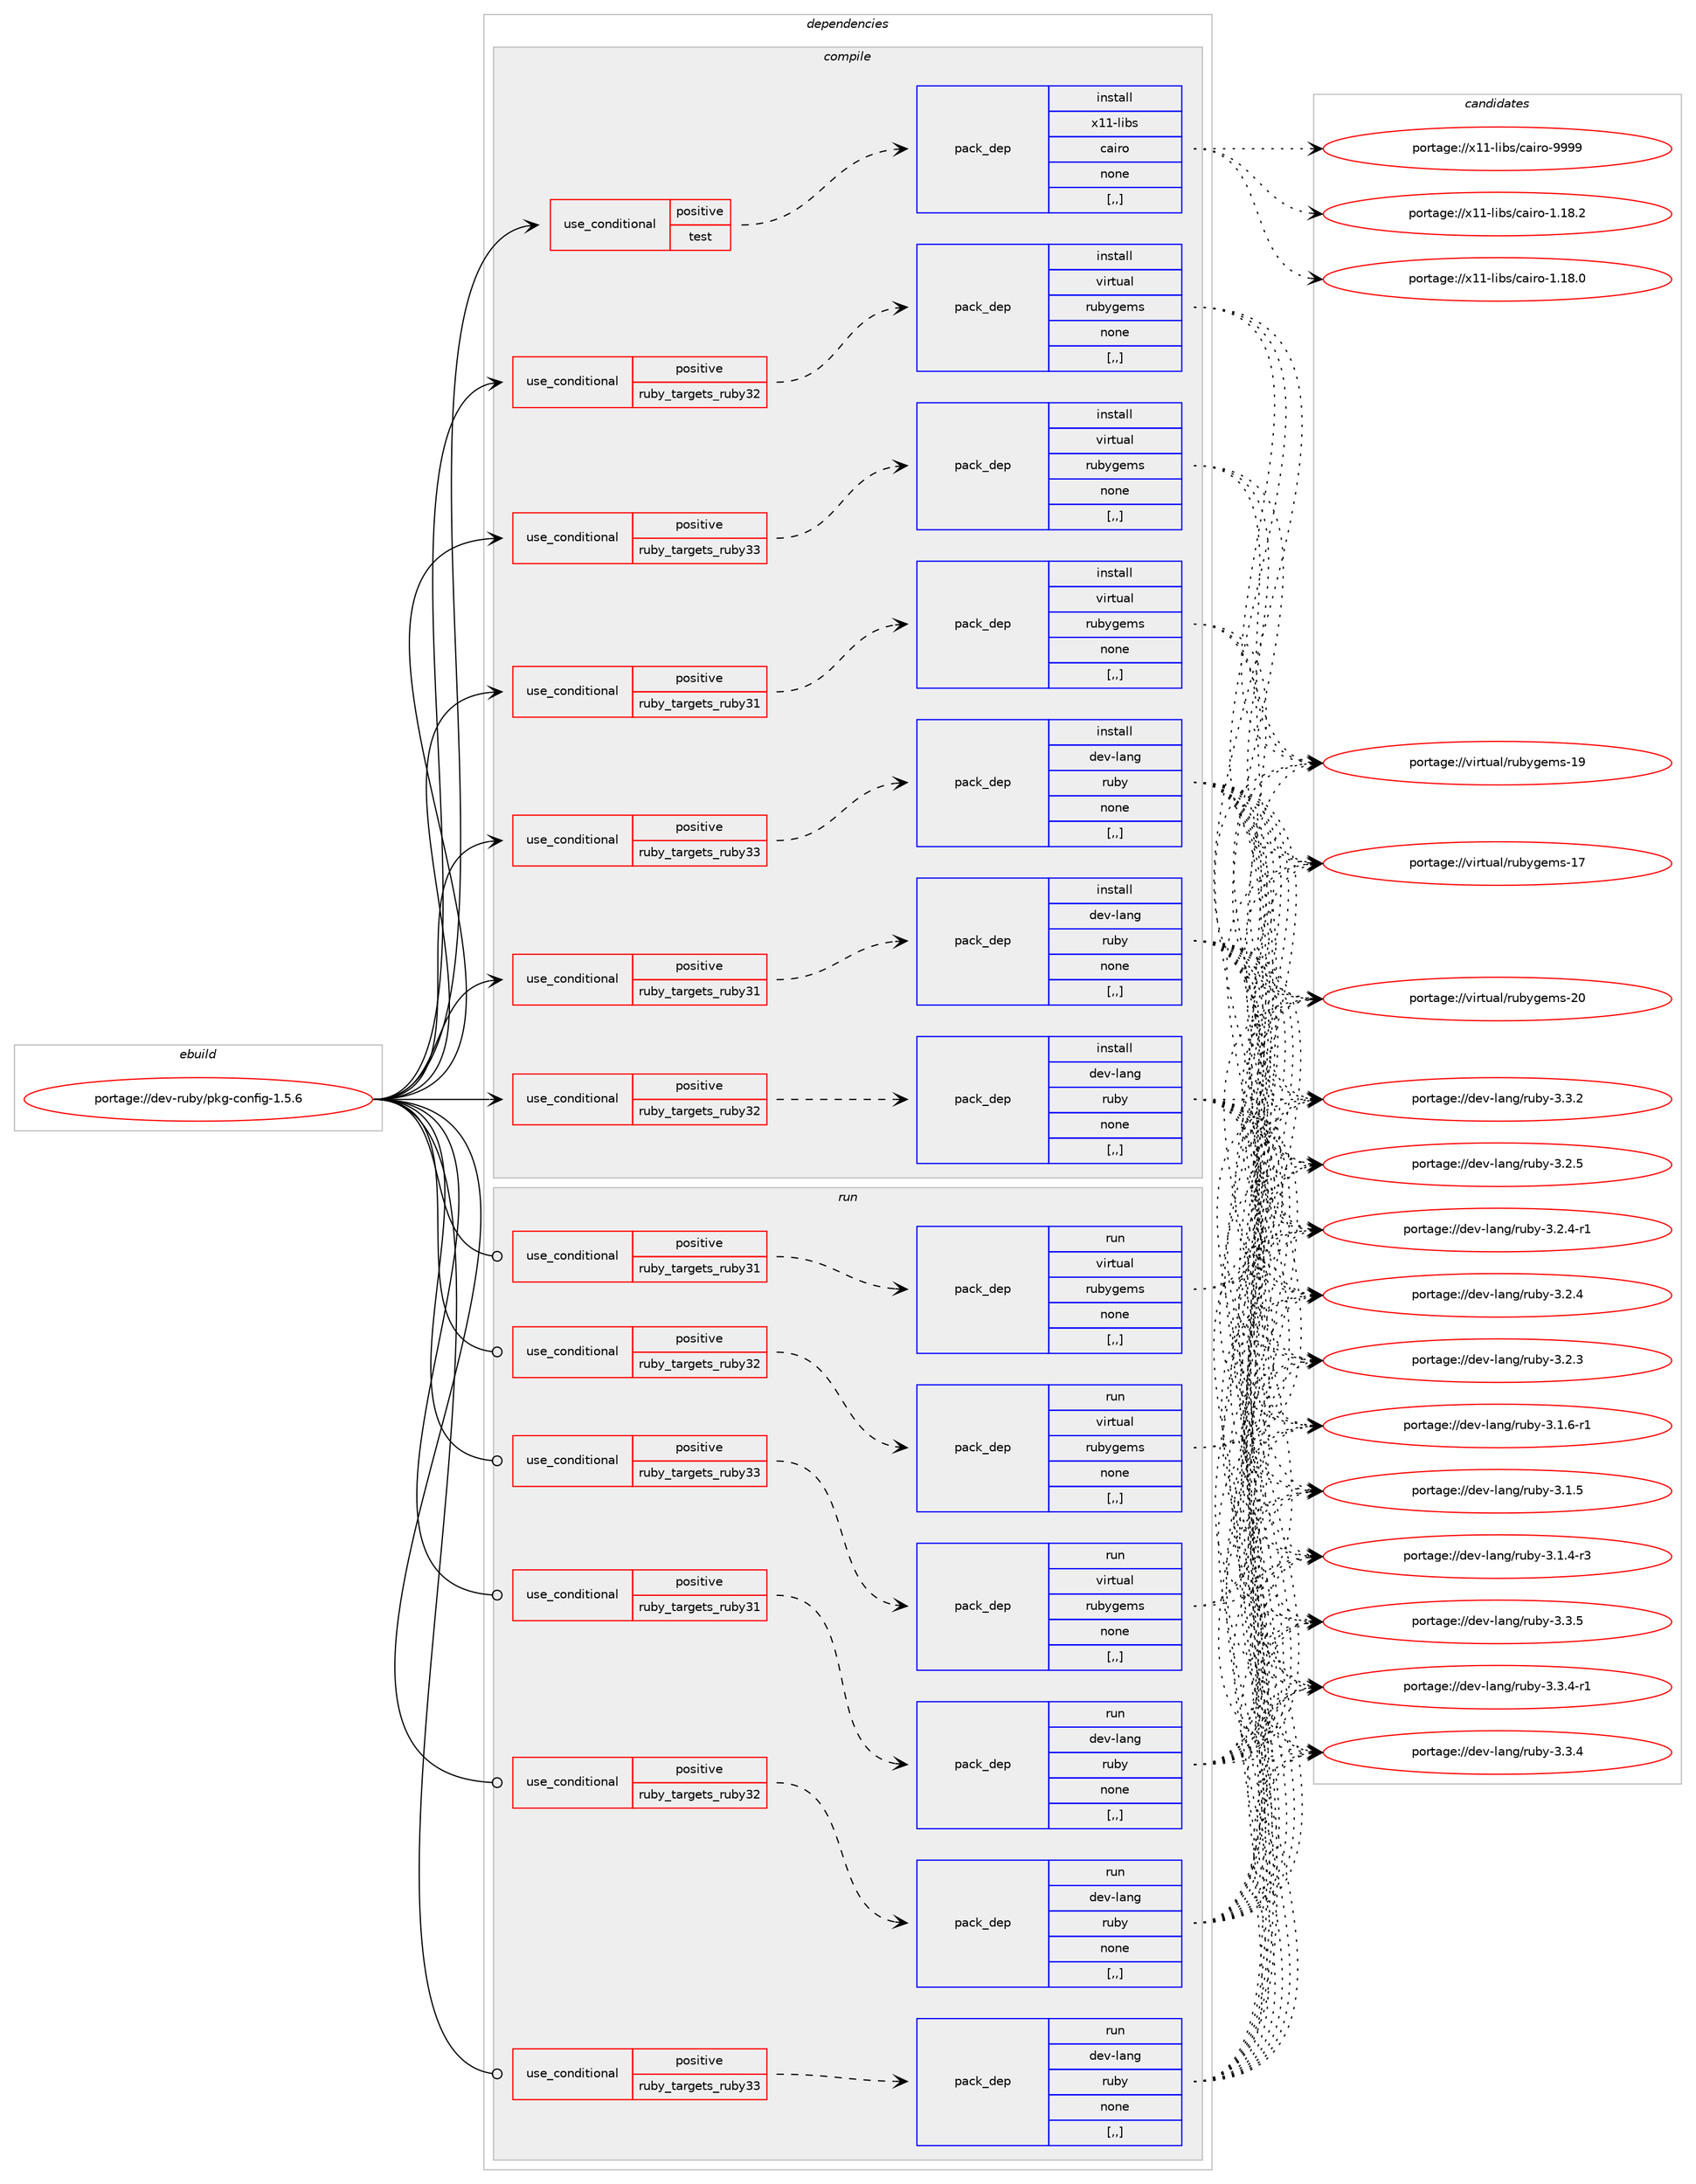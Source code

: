 digraph prolog {

# *************
# Graph options
# *************

newrank=true;
concentrate=true;
compound=true;
graph [rankdir=LR,fontname=Helvetica,fontsize=10,ranksep=1.5];#, ranksep=2.5, nodesep=0.2];
edge  [arrowhead=vee];
node  [fontname=Helvetica,fontsize=10];

# **********
# The ebuild
# **********

subgraph cluster_leftcol {
color=gray;
label=<<i>ebuild</i>>;
id [label="portage://dev-ruby/pkg-config-1.5.6", color=red, width=4, href="../dev-ruby/pkg-config-1.5.6.svg"];
}

# ****************
# The dependencies
# ****************

subgraph cluster_midcol {
color=gray;
label=<<i>dependencies</i>>;
subgraph cluster_compile {
fillcolor="#eeeeee";
style=filled;
label=<<i>compile</i>>;
subgraph cond183705 {
dependency690579 [label=<<TABLE BORDER="0" CELLBORDER="1" CELLSPACING="0" CELLPADDING="4"><TR><TD ROWSPAN="3" CELLPADDING="10">use_conditional</TD></TR><TR><TD>positive</TD></TR><TR><TD>ruby_targets_ruby31</TD></TR></TABLE>>, shape=none, color=red];
subgraph pack501928 {
dependency690580 [label=<<TABLE BORDER="0" CELLBORDER="1" CELLSPACING="0" CELLPADDING="4" WIDTH="220"><TR><TD ROWSPAN="6" CELLPADDING="30">pack_dep</TD></TR><TR><TD WIDTH="110">install</TD></TR><TR><TD>dev-lang</TD></TR><TR><TD>ruby</TD></TR><TR><TD>none</TD></TR><TR><TD>[,,]</TD></TR></TABLE>>, shape=none, color=blue];
}
dependency690579:e -> dependency690580:w [weight=20,style="dashed",arrowhead="vee"];
}
id:e -> dependency690579:w [weight=20,style="solid",arrowhead="vee"];
subgraph cond183706 {
dependency690581 [label=<<TABLE BORDER="0" CELLBORDER="1" CELLSPACING="0" CELLPADDING="4"><TR><TD ROWSPAN="3" CELLPADDING="10">use_conditional</TD></TR><TR><TD>positive</TD></TR><TR><TD>ruby_targets_ruby31</TD></TR></TABLE>>, shape=none, color=red];
subgraph pack501929 {
dependency690582 [label=<<TABLE BORDER="0" CELLBORDER="1" CELLSPACING="0" CELLPADDING="4" WIDTH="220"><TR><TD ROWSPAN="6" CELLPADDING="30">pack_dep</TD></TR><TR><TD WIDTH="110">install</TD></TR><TR><TD>virtual</TD></TR><TR><TD>rubygems</TD></TR><TR><TD>none</TD></TR><TR><TD>[,,]</TD></TR></TABLE>>, shape=none, color=blue];
}
dependency690581:e -> dependency690582:w [weight=20,style="dashed",arrowhead="vee"];
}
id:e -> dependency690581:w [weight=20,style="solid",arrowhead="vee"];
subgraph cond183707 {
dependency690583 [label=<<TABLE BORDER="0" CELLBORDER="1" CELLSPACING="0" CELLPADDING="4"><TR><TD ROWSPAN="3" CELLPADDING="10">use_conditional</TD></TR><TR><TD>positive</TD></TR><TR><TD>ruby_targets_ruby32</TD></TR></TABLE>>, shape=none, color=red];
subgraph pack501930 {
dependency690584 [label=<<TABLE BORDER="0" CELLBORDER="1" CELLSPACING="0" CELLPADDING="4" WIDTH="220"><TR><TD ROWSPAN="6" CELLPADDING="30">pack_dep</TD></TR><TR><TD WIDTH="110">install</TD></TR><TR><TD>dev-lang</TD></TR><TR><TD>ruby</TD></TR><TR><TD>none</TD></TR><TR><TD>[,,]</TD></TR></TABLE>>, shape=none, color=blue];
}
dependency690583:e -> dependency690584:w [weight=20,style="dashed",arrowhead="vee"];
}
id:e -> dependency690583:w [weight=20,style="solid",arrowhead="vee"];
subgraph cond183708 {
dependency690585 [label=<<TABLE BORDER="0" CELLBORDER="1" CELLSPACING="0" CELLPADDING="4"><TR><TD ROWSPAN="3" CELLPADDING="10">use_conditional</TD></TR><TR><TD>positive</TD></TR><TR><TD>ruby_targets_ruby32</TD></TR></TABLE>>, shape=none, color=red];
subgraph pack501931 {
dependency690586 [label=<<TABLE BORDER="0" CELLBORDER="1" CELLSPACING="0" CELLPADDING="4" WIDTH="220"><TR><TD ROWSPAN="6" CELLPADDING="30">pack_dep</TD></TR><TR><TD WIDTH="110">install</TD></TR><TR><TD>virtual</TD></TR><TR><TD>rubygems</TD></TR><TR><TD>none</TD></TR><TR><TD>[,,]</TD></TR></TABLE>>, shape=none, color=blue];
}
dependency690585:e -> dependency690586:w [weight=20,style="dashed",arrowhead="vee"];
}
id:e -> dependency690585:w [weight=20,style="solid",arrowhead="vee"];
subgraph cond183709 {
dependency690587 [label=<<TABLE BORDER="0" CELLBORDER="1" CELLSPACING="0" CELLPADDING="4"><TR><TD ROWSPAN="3" CELLPADDING="10">use_conditional</TD></TR><TR><TD>positive</TD></TR><TR><TD>ruby_targets_ruby33</TD></TR></TABLE>>, shape=none, color=red];
subgraph pack501932 {
dependency690588 [label=<<TABLE BORDER="0" CELLBORDER="1" CELLSPACING="0" CELLPADDING="4" WIDTH="220"><TR><TD ROWSPAN="6" CELLPADDING="30">pack_dep</TD></TR><TR><TD WIDTH="110">install</TD></TR><TR><TD>dev-lang</TD></TR><TR><TD>ruby</TD></TR><TR><TD>none</TD></TR><TR><TD>[,,]</TD></TR></TABLE>>, shape=none, color=blue];
}
dependency690587:e -> dependency690588:w [weight=20,style="dashed",arrowhead="vee"];
}
id:e -> dependency690587:w [weight=20,style="solid",arrowhead="vee"];
subgraph cond183710 {
dependency690589 [label=<<TABLE BORDER="0" CELLBORDER="1" CELLSPACING="0" CELLPADDING="4"><TR><TD ROWSPAN="3" CELLPADDING="10">use_conditional</TD></TR><TR><TD>positive</TD></TR><TR><TD>ruby_targets_ruby33</TD></TR></TABLE>>, shape=none, color=red];
subgraph pack501933 {
dependency690590 [label=<<TABLE BORDER="0" CELLBORDER="1" CELLSPACING="0" CELLPADDING="4" WIDTH="220"><TR><TD ROWSPAN="6" CELLPADDING="30">pack_dep</TD></TR><TR><TD WIDTH="110">install</TD></TR><TR><TD>virtual</TD></TR><TR><TD>rubygems</TD></TR><TR><TD>none</TD></TR><TR><TD>[,,]</TD></TR></TABLE>>, shape=none, color=blue];
}
dependency690589:e -> dependency690590:w [weight=20,style="dashed",arrowhead="vee"];
}
id:e -> dependency690589:w [weight=20,style="solid",arrowhead="vee"];
subgraph cond183711 {
dependency690591 [label=<<TABLE BORDER="0" CELLBORDER="1" CELLSPACING="0" CELLPADDING="4"><TR><TD ROWSPAN="3" CELLPADDING="10">use_conditional</TD></TR><TR><TD>positive</TD></TR><TR><TD>test</TD></TR></TABLE>>, shape=none, color=red];
subgraph pack501934 {
dependency690592 [label=<<TABLE BORDER="0" CELLBORDER="1" CELLSPACING="0" CELLPADDING="4" WIDTH="220"><TR><TD ROWSPAN="6" CELLPADDING="30">pack_dep</TD></TR><TR><TD WIDTH="110">install</TD></TR><TR><TD>x11-libs</TD></TR><TR><TD>cairo</TD></TR><TR><TD>none</TD></TR><TR><TD>[,,]</TD></TR></TABLE>>, shape=none, color=blue];
}
dependency690591:e -> dependency690592:w [weight=20,style="dashed",arrowhead="vee"];
}
id:e -> dependency690591:w [weight=20,style="solid",arrowhead="vee"];
}
subgraph cluster_compileandrun {
fillcolor="#eeeeee";
style=filled;
label=<<i>compile and run</i>>;
}
subgraph cluster_run {
fillcolor="#eeeeee";
style=filled;
label=<<i>run</i>>;
subgraph cond183712 {
dependency690593 [label=<<TABLE BORDER="0" CELLBORDER="1" CELLSPACING="0" CELLPADDING="4"><TR><TD ROWSPAN="3" CELLPADDING="10">use_conditional</TD></TR><TR><TD>positive</TD></TR><TR><TD>ruby_targets_ruby31</TD></TR></TABLE>>, shape=none, color=red];
subgraph pack501935 {
dependency690594 [label=<<TABLE BORDER="0" CELLBORDER="1" CELLSPACING="0" CELLPADDING="4" WIDTH="220"><TR><TD ROWSPAN="6" CELLPADDING="30">pack_dep</TD></TR><TR><TD WIDTH="110">run</TD></TR><TR><TD>dev-lang</TD></TR><TR><TD>ruby</TD></TR><TR><TD>none</TD></TR><TR><TD>[,,]</TD></TR></TABLE>>, shape=none, color=blue];
}
dependency690593:e -> dependency690594:w [weight=20,style="dashed",arrowhead="vee"];
}
id:e -> dependency690593:w [weight=20,style="solid",arrowhead="odot"];
subgraph cond183713 {
dependency690595 [label=<<TABLE BORDER="0" CELLBORDER="1" CELLSPACING="0" CELLPADDING="4"><TR><TD ROWSPAN="3" CELLPADDING="10">use_conditional</TD></TR><TR><TD>positive</TD></TR><TR><TD>ruby_targets_ruby31</TD></TR></TABLE>>, shape=none, color=red];
subgraph pack501936 {
dependency690596 [label=<<TABLE BORDER="0" CELLBORDER="1" CELLSPACING="0" CELLPADDING="4" WIDTH="220"><TR><TD ROWSPAN="6" CELLPADDING="30">pack_dep</TD></TR><TR><TD WIDTH="110">run</TD></TR><TR><TD>virtual</TD></TR><TR><TD>rubygems</TD></TR><TR><TD>none</TD></TR><TR><TD>[,,]</TD></TR></TABLE>>, shape=none, color=blue];
}
dependency690595:e -> dependency690596:w [weight=20,style="dashed",arrowhead="vee"];
}
id:e -> dependency690595:w [weight=20,style="solid",arrowhead="odot"];
subgraph cond183714 {
dependency690597 [label=<<TABLE BORDER="0" CELLBORDER="1" CELLSPACING="0" CELLPADDING="4"><TR><TD ROWSPAN="3" CELLPADDING="10">use_conditional</TD></TR><TR><TD>positive</TD></TR><TR><TD>ruby_targets_ruby32</TD></TR></TABLE>>, shape=none, color=red];
subgraph pack501937 {
dependency690598 [label=<<TABLE BORDER="0" CELLBORDER="1" CELLSPACING="0" CELLPADDING="4" WIDTH="220"><TR><TD ROWSPAN="6" CELLPADDING="30">pack_dep</TD></TR><TR><TD WIDTH="110">run</TD></TR><TR><TD>dev-lang</TD></TR><TR><TD>ruby</TD></TR><TR><TD>none</TD></TR><TR><TD>[,,]</TD></TR></TABLE>>, shape=none, color=blue];
}
dependency690597:e -> dependency690598:w [weight=20,style="dashed",arrowhead="vee"];
}
id:e -> dependency690597:w [weight=20,style="solid",arrowhead="odot"];
subgraph cond183715 {
dependency690599 [label=<<TABLE BORDER="0" CELLBORDER="1" CELLSPACING="0" CELLPADDING="4"><TR><TD ROWSPAN="3" CELLPADDING="10">use_conditional</TD></TR><TR><TD>positive</TD></TR><TR><TD>ruby_targets_ruby32</TD></TR></TABLE>>, shape=none, color=red];
subgraph pack501938 {
dependency690600 [label=<<TABLE BORDER="0" CELLBORDER="1" CELLSPACING="0" CELLPADDING="4" WIDTH="220"><TR><TD ROWSPAN="6" CELLPADDING="30">pack_dep</TD></TR><TR><TD WIDTH="110">run</TD></TR><TR><TD>virtual</TD></TR><TR><TD>rubygems</TD></TR><TR><TD>none</TD></TR><TR><TD>[,,]</TD></TR></TABLE>>, shape=none, color=blue];
}
dependency690599:e -> dependency690600:w [weight=20,style="dashed",arrowhead="vee"];
}
id:e -> dependency690599:w [weight=20,style="solid",arrowhead="odot"];
subgraph cond183716 {
dependency690601 [label=<<TABLE BORDER="0" CELLBORDER="1" CELLSPACING="0" CELLPADDING="4"><TR><TD ROWSPAN="3" CELLPADDING="10">use_conditional</TD></TR><TR><TD>positive</TD></TR><TR><TD>ruby_targets_ruby33</TD></TR></TABLE>>, shape=none, color=red];
subgraph pack501939 {
dependency690602 [label=<<TABLE BORDER="0" CELLBORDER="1" CELLSPACING="0" CELLPADDING="4" WIDTH="220"><TR><TD ROWSPAN="6" CELLPADDING="30">pack_dep</TD></TR><TR><TD WIDTH="110">run</TD></TR><TR><TD>dev-lang</TD></TR><TR><TD>ruby</TD></TR><TR><TD>none</TD></TR><TR><TD>[,,]</TD></TR></TABLE>>, shape=none, color=blue];
}
dependency690601:e -> dependency690602:w [weight=20,style="dashed",arrowhead="vee"];
}
id:e -> dependency690601:w [weight=20,style="solid",arrowhead="odot"];
subgraph cond183717 {
dependency690603 [label=<<TABLE BORDER="0" CELLBORDER="1" CELLSPACING="0" CELLPADDING="4"><TR><TD ROWSPAN="3" CELLPADDING="10">use_conditional</TD></TR><TR><TD>positive</TD></TR><TR><TD>ruby_targets_ruby33</TD></TR></TABLE>>, shape=none, color=red];
subgraph pack501940 {
dependency690604 [label=<<TABLE BORDER="0" CELLBORDER="1" CELLSPACING="0" CELLPADDING="4" WIDTH="220"><TR><TD ROWSPAN="6" CELLPADDING="30">pack_dep</TD></TR><TR><TD WIDTH="110">run</TD></TR><TR><TD>virtual</TD></TR><TR><TD>rubygems</TD></TR><TR><TD>none</TD></TR><TR><TD>[,,]</TD></TR></TABLE>>, shape=none, color=blue];
}
dependency690603:e -> dependency690604:w [weight=20,style="dashed",arrowhead="vee"];
}
id:e -> dependency690603:w [weight=20,style="solid",arrowhead="odot"];
}
}

# **************
# The candidates
# **************

subgraph cluster_choices {
rank=same;
color=gray;
label=<<i>candidates</i>>;

subgraph choice501928 {
color=black;
nodesep=1;
choice10010111845108971101034711411798121455146514653 [label="portage://dev-lang/ruby-3.3.5", color=red, width=4,href="../dev-lang/ruby-3.3.5.svg"];
choice100101118451089711010347114117981214551465146524511449 [label="portage://dev-lang/ruby-3.3.4-r1", color=red, width=4,href="../dev-lang/ruby-3.3.4-r1.svg"];
choice10010111845108971101034711411798121455146514652 [label="portage://dev-lang/ruby-3.3.4", color=red, width=4,href="../dev-lang/ruby-3.3.4.svg"];
choice10010111845108971101034711411798121455146514650 [label="portage://dev-lang/ruby-3.3.2", color=red, width=4,href="../dev-lang/ruby-3.3.2.svg"];
choice10010111845108971101034711411798121455146504653 [label="portage://dev-lang/ruby-3.2.5", color=red, width=4,href="../dev-lang/ruby-3.2.5.svg"];
choice100101118451089711010347114117981214551465046524511449 [label="portage://dev-lang/ruby-3.2.4-r1", color=red, width=4,href="../dev-lang/ruby-3.2.4-r1.svg"];
choice10010111845108971101034711411798121455146504652 [label="portage://dev-lang/ruby-3.2.4", color=red, width=4,href="../dev-lang/ruby-3.2.4.svg"];
choice10010111845108971101034711411798121455146504651 [label="portage://dev-lang/ruby-3.2.3", color=red, width=4,href="../dev-lang/ruby-3.2.3.svg"];
choice100101118451089711010347114117981214551464946544511449 [label="portage://dev-lang/ruby-3.1.6-r1", color=red, width=4,href="../dev-lang/ruby-3.1.6-r1.svg"];
choice10010111845108971101034711411798121455146494653 [label="portage://dev-lang/ruby-3.1.5", color=red, width=4,href="../dev-lang/ruby-3.1.5.svg"];
choice100101118451089711010347114117981214551464946524511451 [label="portage://dev-lang/ruby-3.1.4-r3", color=red, width=4,href="../dev-lang/ruby-3.1.4-r3.svg"];
dependency690580:e -> choice10010111845108971101034711411798121455146514653:w [style=dotted,weight="100"];
dependency690580:e -> choice100101118451089711010347114117981214551465146524511449:w [style=dotted,weight="100"];
dependency690580:e -> choice10010111845108971101034711411798121455146514652:w [style=dotted,weight="100"];
dependency690580:e -> choice10010111845108971101034711411798121455146514650:w [style=dotted,weight="100"];
dependency690580:e -> choice10010111845108971101034711411798121455146504653:w [style=dotted,weight="100"];
dependency690580:e -> choice100101118451089711010347114117981214551465046524511449:w [style=dotted,weight="100"];
dependency690580:e -> choice10010111845108971101034711411798121455146504652:w [style=dotted,weight="100"];
dependency690580:e -> choice10010111845108971101034711411798121455146504651:w [style=dotted,weight="100"];
dependency690580:e -> choice100101118451089711010347114117981214551464946544511449:w [style=dotted,weight="100"];
dependency690580:e -> choice10010111845108971101034711411798121455146494653:w [style=dotted,weight="100"];
dependency690580:e -> choice100101118451089711010347114117981214551464946524511451:w [style=dotted,weight="100"];
}
subgraph choice501929 {
color=black;
nodesep=1;
choice118105114116117971084711411798121103101109115455048 [label="portage://virtual/rubygems-20", color=red, width=4,href="../virtual/rubygems-20.svg"];
choice118105114116117971084711411798121103101109115454957 [label="portage://virtual/rubygems-19", color=red, width=4,href="../virtual/rubygems-19.svg"];
choice118105114116117971084711411798121103101109115454955 [label="portage://virtual/rubygems-17", color=red, width=4,href="../virtual/rubygems-17.svg"];
dependency690582:e -> choice118105114116117971084711411798121103101109115455048:w [style=dotted,weight="100"];
dependency690582:e -> choice118105114116117971084711411798121103101109115454957:w [style=dotted,weight="100"];
dependency690582:e -> choice118105114116117971084711411798121103101109115454955:w [style=dotted,weight="100"];
}
subgraph choice501930 {
color=black;
nodesep=1;
choice10010111845108971101034711411798121455146514653 [label="portage://dev-lang/ruby-3.3.5", color=red, width=4,href="../dev-lang/ruby-3.3.5.svg"];
choice100101118451089711010347114117981214551465146524511449 [label="portage://dev-lang/ruby-3.3.4-r1", color=red, width=4,href="../dev-lang/ruby-3.3.4-r1.svg"];
choice10010111845108971101034711411798121455146514652 [label="portage://dev-lang/ruby-3.3.4", color=red, width=4,href="../dev-lang/ruby-3.3.4.svg"];
choice10010111845108971101034711411798121455146514650 [label="portage://dev-lang/ruby-3.3.2", color=red, width=4,href="../dev-lang/ruby-3.3.2.svg"];
choice10010111845108971101034711411798121455146504653 [label="portage://dev-lang/ruby-3.2.5", color=red, width=4,href="../dev-lang/ruby-3.2.5.svg"];
choice100101118451089711010347114117981214551465046524511449 [label="portage://dev-lang/ruby-3.2.4-r1", color=red, width=4,href="../dev-lang/ruby-3.2.4-r1.svg"];
choice10010111845108971101034711411798121455146504652 [label="portage://dev-lang/ruby-3.2.4", color=red, width=4,href="../dev-lang/ruby-3.2.4.svg"];
choice10010111845108971101034711411798121455146504651 [label="portage://dev-lang/ruby-3.2.3", color=red, width=4,href="../dev-lang/ruby-3.2.3.svg"];
choice100101118451089711010347114117981214551464946544511449 [label="portage://dev-lang/ruby-3.1.6-r1", color=red, width=4,href="../dev-lang/ruby-3.1.6-r1.svg"];
choice10010111845108971101034711411798121455146494653 [label="portage://dev-lang/ruby-3.1.5", color=red, width=4,href="../dev-lang/ruby-3.1.5.svg"];
choice100101118451089711010347114117981214551464946524511451 [label="portage://dev-lang/ruby-3.1.4-r3", color=red, width=4,href="../dev-lang/ruby-3.1.4-r3.svg"];
dependency690584:e -> choice10010111845108971101034711411798121455146514653:w [style=dotted,weight="100"];
dependency690584:e -> choice100101118451089711010347114117981214551465146524511449:w [style=dotted,weight="100"];
dependency690584:e -> choice10010111845108971101034711411798121455146514652:w [style=dotted,weight="100"];
dependency690584:e -> choice10010111845108971101034711411798121455146514650:w [style=dotted,weight="100"];
dependency690584:e -> choice10010111845108971101034711411798121455146504653:w [style=dotted,weight="100"];
dependency690584:e -> choice100101118451089711010347114117981214551465046524511449:w [style=dotted,weight="100"];
dependency690584:e -> choice10010111845108971101034711411798121455146504652:w [style=dotted,weight="100"];
dependency690584:e -> choice10010111845108971101034711411798121455146504651:w [style=dotted,weight="100"];
dependency690584:e -> choice100101118451089711010347114117981214551464946544511449:w [style=dotted,weight="100"];
dependency690584:e -> choice10010111845108971101034711411798121455146494653:w [style=dotted,weight="100"];
dependency690584:e -> choice100101118451089711010347114117981214551464946524511451:w [style=dotted,weight="100"];
}
subgraph choice501931 {
color=black;
nodesep=1;
choice118105114116117971084711411798121103101109115455048 [label="portage://virtual/rubygems-20", color=red, width=4,href="../virtual/rubygems-20.svg"];
choice118105114116117971084711411798121103101109115454957 [label="portage://virtual/rubygems-19", color=red, width=4,href="../virtual/rubygems-19.svg"];
choice118105114116117971084711411798121103101109115454955 [label="portage://virtual/rubygems-17", color=red, width=4,href="../virtual/rubygems-17.svg"];
dependency690586:e -> choice118105114116117971084711411798121103101109115455048:w [style=dotted,weight="100"];
dependency690586:e -> choice118105114116117971084711411798121103101109115454957:w [style=dotted,weight="100"];
dependency690586:e -> choice118105114116117971084711411798121103101109115454955:w [style=dotted,weight="100"];
}
subgraph choice501932 {
color=black;
nodesep=1;
choice10010111845108971101034711411798121455146514653 [label="portage://dev-lang/ruby-3.3.5", color=red, width=4,href="../dev-lang/ruby-3.3.5.svg"];
choice100101118451089711010347114117981214551465146524511449 [label="portage://dev-lang/ruby-3.3.4-r1", color=red, width=4,href="../dev-lang/ruby-3.3.4-r1.svg"];
choice10010111845108971101034711411798121455146514652 [label="portage://dev-lang/ruby-3.3.4", color=red, width=4,href="../dev-lang/ruby-3.3.4.svg"];
choice10010111845108971101034711411798121455146514650 [label="portage://dev-lang/ruby-3.3.2", color=red, width=4,href="../dev-lang/ruby-3.3.2.svg"];
choice10010111845108971101034711411798121455146504653 [label="portage://dev-lang/ruby-3.2.5", color=red, width=4,href="../dev-lang/ruby-3.2.5.svg"];
choice100101118451089711010347114117981214551465046524511449 [label="portage://dev-lang/ruby-3.2.4-r1", color=red, width=4,href="../dev-lang/ruby-3.2.4-r1.svg"];
choice10010111845108971101034711411798121455146504652 [label="portage://dev-lang/ruby-3.2.4", color=red, width=4,href="../dev-lang/ruby-3.2.4.svg"];
choice10010111845108971101034711411798121455146504651 [label="portage://dev-lang/ruby-3.2.3", color=red, width=4,href="../dev-lang/ruby-3.2.3.svg"];
choice100101118451089711010347114117981214551464946544511449 [label="portage://dev-lang/ruby-3.1.6-r1", color=red, width=4,href="../dev-lang/ruby-3.1.6-r1.svg"];
choice10010111845108971101034711411798121455146494653 [label="portage://dev-lang/ruby-3.1.5", color=red, width=4,href="../dev-lang/ruby-3.1.5.svg"];
choice100101118451089711010347114117981214551464946524511451 [label="portage://dev-lang/ruby-3.1.4-r3", color=red, width=4,href="../dev-lang/ruby-3.1.4-r3.svg"];
dependency690588:e -> choice10010111845108971101034711411798121455146514653:w [style=dotted,weight="100"];
dependency690588:e -> choice100101118451089711010347114117981214551465146524511449:w [style=dotted,weight="100"];
dependency690588:e -> choice10010111845108971101034711411798121455146514652:w [style=dotted,weight="100"];
dependency690588:e -> choice10010111845108971101034711411798121455146514650:w [style=dotted,weight="100"];
dependency690588:e -> choice10010111845108971101034711411798121455146504653:w [style=dotted,weight="100"];
dependency690588:e -> choice100101118451089711010347114117981214551465046524511449:w [style=dotted,weight="100"];
dependency690588:e -> choice10010111845108971101034711411798121455146504652:w [style=dotted,weight="100"];
dependency690588:e -> choice10010111845108971101034711411798121455146504651:w [style=dotted,weight="100"];
dependency690588:e -> choice100101118451089711010347114117981214551464946544511449:w [style=dotted,weight="100"];
dependency690588:e -> choice10010111845108971101034711411798121455146494653:w [style=dotted,weight="100"];
dependency690588:e -> choice100101118451089711010347114117981214551464946524511451:w [style=dotted,weight="100"];
}
subgraph choice501933 {
color=black;
nodesep=1;
choice118105114116117971084711411798121103101109115455048 [label="portage://virtual/rubygems-20", color=red, width=4,href="../virtual/rubygems-20.svg"];
choice118105114116117971084711411798121103101109115454957 [label="portage://virtual/rubygems-19", color=red, width=4,href="../virtual/rubygems-19.svg"];
choice118105114116117971084711411798121103101109115454955 [label="portage://virtual/rubygems-17", color=red, width=4,href="../virtual/rubygems-17.svg"];
dependency690590:e -> choice118105114116117971084711411798121103101109115455048:w [style=dotted,weight="100"];
dependency690590:e -> choice118105114116117971084711411798121103101109115454957:w [style=dotted,weight="100"];
dependency690590:e -> choice118105114116117971084711411798121103101109115454955:w [style=dotted,weight="100"];
}
subgraph choice501934 {
color=black;
nodesep=1;
choice120494945108105981154799971051141114557575757 [label="portage://x11-libs/cairo-9999", color=red, width=4,href="../x11-libs/cairo-9999.svg"];
choice1204949451081059811547999710511411145494649564650 [label="portage://x11-libs/cairo-1.18.2", color=red, width=4,href="../x11-libs/cairo-1.18.2.svg"];
choice1204949451081059811547999710511411145494649564648 [label="portage://x11-libs/cairo-1.18.0", color=red, width=4,href="../x11-libs/cairo-1.18.0.svg"];
dependency690592:e -> choice120494945108105981154799971051141114557575757:w [style=dotted,weight="100"];
dependency690592:e -> choice1204949451081059811547999710511411145494649564650:w [style=dotted,weight="100"];
dependency690592:e -> choice1204949451081059811547999710511411145494649564648:w [style=dotted,weight="100"];
}
subgraph choice501935 {
color=black;
nodesep=1;
choice10010111845108971101034711411798121455146514653 [label="portage://dev-lang/ruby-3.3.5", color=red, width=4,href="../dev-lang/ruby-3.3.5.svg"];
choice100101118451089711010347114117981214551465146524511449 [label="portage://dev-lang/ruby-3.3.4-r1", color=red, width=4,href="../dev-lang/ruby-3.3.4-r1.svg"];
choice10010111845108971101034711411798121455146514652 [label="portage://dev-lang/ruby-3.3.4", color=red, width=4,href="../dev-lang/ruby-3.3.4.svg"];
choice10010111845108971101034711411798121455146514650 [label="portage://dev-lang/ruby-3.3.2", color=red, width=4,href="../dev-lang/ruby-3.3.2.svg"];
choice10010111845108971101034711411798121455146504653 [label="portage://dev-lang/ruby-3.2.5", color=red, width=4,href="../dev-lang/ruby-3.2.5.svg"];
choice100101118451089711010347114117981214551465046524511449 [label="portage://dev-lang/ruby-3.2.4-r1", color=red, width=4,href="../dev-lang/ruby-3.2.4-r1.svg"];
choice10010111845108971101034711411798121455146504652 [label="portage://dev-lang/ruby-3.2.4", color=red, width=4,href="../dev-lang/ruby-3.2.4.svg"];
choice10010111845108971101034711411798121455146504651 [label="portage://dev-lang/ruby-3.2.3", color=red, width=4,href="../dev-lang/ruby-3.2.3.svg"];
choice100101118451089711010347114117981214551464946544511449 [label="portage://dev-lang/ruby-3.1.6-r1", color=red, width=4,href="../dev-lang/ruby-3.1.6-r1.svg"];
choice10010111845108971101034711411798121455146494653 [label="portage://dev-lang/ruby-3.1.5", color=red, width=4,href="../dev-lang/ruby-3.1.5.svg"];
choice100101118451089711010347114117981214551464946524511451 [label="portage://dev-lang/ruby-3.1.4-r3", color=red, width=4,href="../dev-lang/ruby-3.1.4-r3.svg"];
dependency690594:e -> choice10010111845108971101034711411798121455146514653:w [style=dotted,weight="100"];
dependency690594:e -> choice100101118451089711010347114117981214551465146524511449:w [style=dotted,weight="100"];
dependency690594:e -> choice10010111845108971101034711411798121455146514652:w [style=dotted,weight="100"];
dependency690594:e -> choice10010111845108971101034711411798121455146514650:w [style=dotted,weight="100"];
dependency690594:e -> choice10010111845108971101034711411798121455146504653:w [style=dotted,weight="100"];
dependency690594:e -> choice100101118451089711010347114117981214551465046524511449:w [style=dotted,weight="100"];
dependency690594:e -> choice10010111845108971101034711411798121455146504652:w [style=dotted,weight="100"];
dependency690594:e -> choice10010111845108971101034711411798121455146504651:w [style=dotted,weight="100"];
dependency690594:e -> choice100101118451089711010347114117981214551464946544511449:w [style=dotted,weight="100"];
dependency690594:e -> choice10010111845108971101034711411798121455146494653:w [style=dotted,weight="100"];
dependency690594:e -> choice100101118451089711010347114117981214551464946524511451:w [style=dotted,weight="100"];
}
subgraph choice501936 {
color=black;
nodesep=1;
choice118105114116117971084711411798121103101109115455048 [label="portage://virtual/rubygems-20", color=red, width=4,href="../virtual/rubygems-20.svg"];
choice118105114116117971084711411798121103101109115454957 [label="portage://virtual/rubygems-19", color=red, width=4,href="../virtual/rubygems-19.svg"];
choice118105114116117971084711411798121103101109115454955 [label="portage://virtual/rubygems-17", color=red, width=4,href="../virtual/rubygems-17.svg"];
dependency690596:e -> choice118105114116117971084711411798121103101109115455048:w [style=dotted,weight="100"];
dependency690596:e -> choice118105114116117971084711411798121103101109115454957:w [style=dotted,weight="100"];
dependency690596:e -> choice118105114116117971084711411798121103101109115454955:w [style=dotted,weight="100"];
}
subgraph choice501937 {
color=black;
nodesep=1;
choice10010111845108971101034711411798121455146514653 [label="portage://dev-lang/ruby-3.3.5", color=red, width=4,href="../dev-lang/ruby-3.3.5.svg"];
choice100101118451089711010347114117981214551465146524511449 [label="portage://dev-lang/ruby-3.3.4-r1", color=red, width=4,href="../dev-lang/ruby-3.3.4-r1.svg"];
choice10010111845108971101034711411798121455146514652 [label="portage://dev-lang/ruby-3.3.4", color=red, width=4,href="../dev-lang/ruby-3.3.4.svg"];
choice10010111845108971101034711411798121455146514650 [label="portage://dev-lang/ruby-3.3.2", color=red, width=4,href="../dev-lang/ruby-3.3.2.svg"];
choice10010111845108971101034711411798121455146504653 [label="portage://dev-lang/ruby-3.2.5", color=red, width=4,href="../dev-lang/ruby-3.2.5.svg"];
choice100101118451089711010347114117981214551465046524511449 [label="portage://dev-lang/ruby-3.2.4-r1", color=red, width=4,href="../dev-lang/ruby-3.2.4-r1.svg"];
choice10010111845108971101034711411798121455146504652 [label="portage://dev-lang/ruby-3.2.4", color=red, width=4,href="../dev-lang/ruby-3.2.4.svg"];
choice10010111845108971101034711411798121455146504651 [label="portage://dev-lang/ruby-3.2.3", color=red, width=4,href="../dev-lang/ruby-3.2.3.svg"];
choice100101118451089711010347114117981214551464946544511449 [label="portage://dev-lang/ruby-3.1.6-r1", color=red, width=4,href="../dev-lang/ruby-3.1.6-r1.svg"];
choice10010111845108971101034711411798121455146494653 [label="portage://dev-lang/ruby-3.1.5", color=red, width=4,href="../dev-lang/ruby-3.1.5.svg"];
choice100101118451089711010347114117981214551464946524511451 [label="portage://dev-lang/ruby-3.1.4-r3", color=red, width=4,href="../dev-lang/ruby-3.1.4-r3.svg"];
dependency690598:e -> choice10010111845108971101034711411798121455146514653:w [style=dotted,weight="100"];
dependency690598:e -> choice100101118451089711010347114117981214551465146524511449:w [style=dotted,weight="100"];
dependency690598:e -> choice10010111845108971101034711411798121455146514652:w [style=dotted,weight="100"];
dependency690598:e -> choice10010111845108971101034711411798121455146514650:w [style=dotted,weight="100"];
dependency690598:e -> choice10010111845108971101034711411798121455146504653:w [style=dotted,weight="100"];
dependency690598:e -> choice100101118451089711010347114117981214551465046524511449:w [style=dotted,weight="100"];
dependency690598:e -> choice10010111845108971101034711411798121455146504652:w [style=dotted,weight="100"];
dependency690598:e -> choice10010111845108971101034711411798121455146504651:w [style=dotted,weight="100"];
dependency690598:e -> choice100101118451089711010347114117981214551464946544511449:w [style=dotted,weight="100"];
dependency690598:e -> choice10010111845108971101034711411798121455146494653:w [style=dotted,weight="100"];
dependency690598:e -> choice100101118451089711010347114117981214551464946524511451:w [style=dotted,weight="100"];
}
subgraph choice501938 {
color=black;
nodesep=1;
choice118105114116117971084711411798121103101109115455048 [label="portage://virtual/rubygems-20", color=red, width=4,href="../virtual/rubygems-20.svg"];
choice118105114116117971084711411798121103101109115454957 [label="portage://virtual/rubygems-19", color=red, width=4,href="../virtual/rubygems-19.svg"];
choice118105114116117971084711411798121103101109115454955 [label="portage://virtual/rubygems-17", color=red, width=4,href="../virtual/rubygems-17.svg"];
dependency690600:e -> choice118105114116117971084711411798121103101109115455048:w [style=dotted,weight="100"];
dependency690600:e -> choice118105114116117971084711411798121103101109115454957:w [style=dotted,weight="100"];
dependency690600:e -> choice118105114116117971084711411798121103101109115454955:w [style=dotted,weight="100"];
}
subgraph choice501939 {
color=black;
nodesep=1;
choice10010111845108971101034711411798121455146514653 [label="portage://dev-lang/ruby-3.3.5", color=red, width=4,href="../dev-lang/ruby-3.3.5.svg"];
choice100101118451089711010347114117981214551465146524511449 [label="portage://dev-lang/ruby-3.3.4-r1", color=red, width=4,href="../dev-lang/ruby-3.3.4-r1.svg"];
choice10010111845108971101034711411798121455146514652 [label="portage://dev-lang/ruby-3.3.4", color=red, width=4,href="../dev-lang/ruby-3.3.4.svg"];
choice10010111845108971101034711411798121455146514650 [label="portage://dev-lang/ruby-3.3.2", color=red, width=4,href="../dev-lang/ruby-3.3.2.svg"];
choice10010111845108971101034711411798121455146504653 [label="portage://dev-lang/ruby-3.2.5", color=red, width=4,href="../dev-lang/ruby-3.2.5.svg"];
choice100101118451089711010347114117981214551465046524511449 [label="portage://dev-lang/ruby-3.2.4-r1", color=red, width=4,href="../dev-lang/ruby-3.2.4-r1.svg"];
choice10010111845108971101034711411798121455146504652 [label="portage://dev-lang/ruby-3.2.4", color=red, width=4,href="../dev-lang/ruby-3.2.4.svg"];
choice10010111845108971101034711411798121455146504651 [label="portage://dev-lang/ruby-3.2.3", color=red, width=4,href="../dev-lang/ruby-3.2.3.svg"];
choice100101118451089711010347114117981214551464946544511449 [label="portage://dev-lang/ruby-3.1.6-r1", color=red, width=4,href="../dev-lang/ruby-3.1.6-r1.svg"];
choice10010111845108971101034711411798121455146494653 [label="portage://dev-lang/ruby-3.1.5", color=red, width=4,href="../dev-lang/ruby-3.1.5.svg"];
choice100101118451089711010347114117981214551464946524511451 [label="portage://dev-lang/ruby-3.1.4-r3", color=red, width=4,href="../dev-lang/ruby-3.1.4-r3.svg"];
dependency690602:e -> choice10010111845108971101034711411798121455146514653:w [style=dotted,weight="100"];
dependency690602:e -> choice100101118451089711010347114117981214551465146524511449:w [style=dotted,weight="100"];
dependency690602:e -> choice10010111845108971101034711411798121455146514652:w [style=dotted,weight="100"];
dependency690602:e -> choice10010111845108971101034711411798121455146514650:w [style=dotted,weight="100"];
dependency690602:e -> choice10010111845108971101034711411798121455146504653:w [style=dotted,weight="100"];
dependency690602:e -> choice100101118451089711010347114117981214551465046524511449:w [style=dotted,weight="100"];
dependency690602:e -> choice10010111845108971101034711411798121455146504652:w [style=dotted,weight="100"];
dependency690602:e -> choice10010111845108971101034711411798121455146504651:w [style=dotted,weight="100"];
dependency690602:e -> choice100101118451089711010347114117981214551464946544511449:w [style=dotted,weight="100"];
dependency690602:e -> choice10010111845108971101034711411798121455146494653:w [style=dotted,weight="100"];
dependency690602:e -> choice100101118451089711010347114117981214551464946524511451:w [style=dotted,weight="100"];
}
subgraph choice501940 {
color=black;
nodesep=1;
choice118105114116117971084711411798121103101109115455048 [label="portage://virtual/rubygems-20", color=red, width=4,href="../virtual/rubygems-20.svg"];
choice118105114116117971084711411798121103101109115454957 [label="portage://virtual/rubygems-19", color=red, width=4,href="../virtual/rubygems-19.svg"];
choice118105114116117971084711411798121103101109115454955 [label="portage://virtual/rubygems-17", color=red, width=4,href="../virtual/rubygems-17.svg"];
dependency690604:e -> choice118105114116117971084711411798121103101109115455048:w [style=dotted,weight="100"];
dependency690604:e -> choice118105114116117971084711411798121103101109115454957:w [style=dotted,weight="100"];
dependency690604:e -> choice118105114116117971084711411798121103101109115454955:w [style=dotted,weight="100"];
}
}

}
